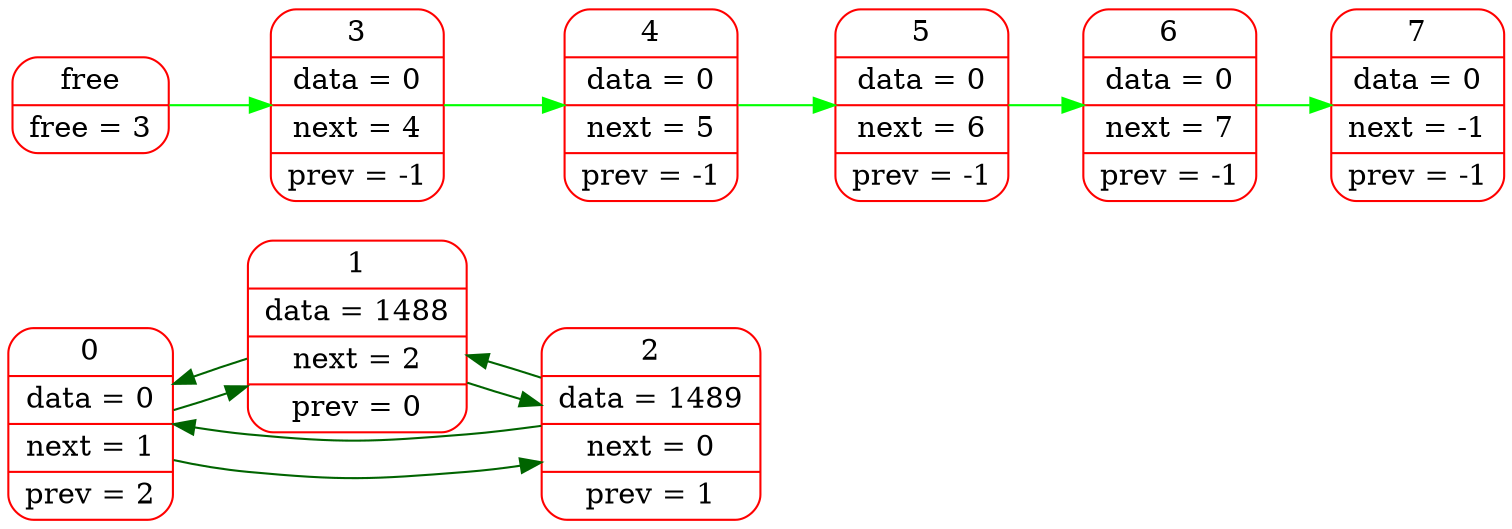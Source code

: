digraph G{
rankdir=LR;
node[color="red",fontsize=14];
elem0[shape="Mrecord", label="0 | data = 0 | next = 1 | prev = 2"];
elem1[shape="Mrecord", label="1 | data = 1488 | next = 2 | prev = 0"];
elem2[shape="Mrecord", label="2 | data = 1489 | next = 0 | prev = 1"];
edge[color="darkgreen",fontsize=12, penwidth=1];
elem0->elem1->elem2->elem0;
edge[color="darkgreen",fontsize=12, penwidth=1];
elem0->elem2->elem1->elem0;
free[shape="Mrecord", label="free | free = 3"];
free_elem3[shape="Mrecord", label="3 | data = 0 | next = 4 | prev = -1"];
free_elem4[shape="Mrecord", label="4 | data = 0 | next = 5 | prev = -1"];
free_elem5[shape="Mrecord", label="5 | data = 0 | next = 6 | prev = -1"];
free_elem6[shape="Mrecord", label="6 | data = 0 | next = 7 | prev = -1"];
free_elem7[shape="Mrecord", label="7 | data = 0 | next = -1 | prev = -1"];
edge[color="green",fontsize=12, penwidth=1];
free->free_elem3->free_elem4->free_elem5->free_elem6->free_elem7;
}
